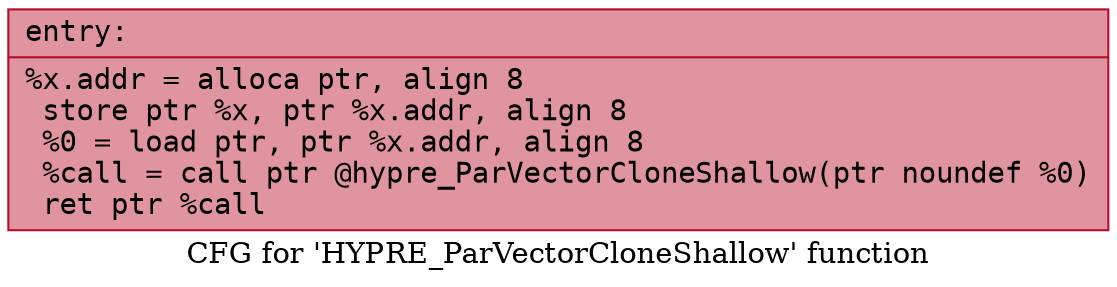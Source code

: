 digraph "CFG for 'HYPRE_ParVectorCloneShallow' function" {
	label="CFG for 'HYPRE_ParVectorCloneShallow' function";

	Node0x55a672e0fbb0 [shape=record,color="#b70d28ff", style=filled, fillcolor="#b70d2870" fontname="Courier",label="{entry:\l|  %x.addr = alloca ptr, align 8\l  store ptr %x, ptr %x.addr, align 8\l  %0 = load ptr, ptr %x.addr, align 8\l  %call = call ptr @hypre_ParVectorCloneShallow(ptr noundef %0)\l  ret ptr %call\l}"];
}
